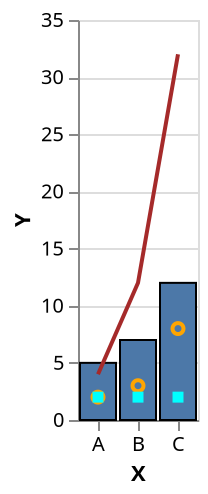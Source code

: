 {
  "$schema": "https://vega.github.io/schema/vega-lite/v5.json",
  "data": {
    "values": [
      {
        "xs": "A",
        "ys": 1
      },
      {
        "xs": "A",
        "ys": 2
      },
      {
        "xs": "B",
        "ys": 2
      },
      {
        "xs": "A",
        "ys": 2
      },
      {
        "xs": "B",
        "ys": 3
      },
      {
        "xs": "B",
        "ys": 2
      },
      {
        "xs": "C",
        "ys": 4
      },
      {
        "xs": "C",
        "ys": 8
      }
    ]
  },
  "encoding": {
    "x": {
      "axis": {
        "labelAngle": 0,
        "title": "X"
      },
      "field": "xs",
      "type": "ordinal"
    }
  },
  "layer": [
    {
      "encoding": {
        "y": {
          "aggregate": "sum",
          "axis": {
            "title": "Y"
          },
          "field": "ys",
          "type": "quantitative"
        }
      },
      "mark": {
        "stroke": "black",
        "type": "bar"
      }
    },
    {
      "encoding": {
        "y": {
          "aggregate": "product",
          "axis": {
            "title": "Y"
          },
          "field": "ys",
          "type": "quantitative"
        }
      },
      "mark": {
        "color": "brown",
        "type": "line"
      }
    },
    {
      "encoding": {
        "y": {
          "aggregate": "max",
          "axis": {
            "title": "Y"
          },
          "field": "ys",
          "type": "quantitative"
        }
      },
      "mark": {
        "color": "orange",
        "type": "point"
      }
    },
    {
      "encoding": {
        "y": {
          "aggregate": "distinct",
          "axis": {
            "title": "Y"
          },
          "field": "ys",
          "type": "quantitative"
        }
      },
      "mark": {
        "color": "cyan",
        "type": "square"
      }
    }
  ]
}